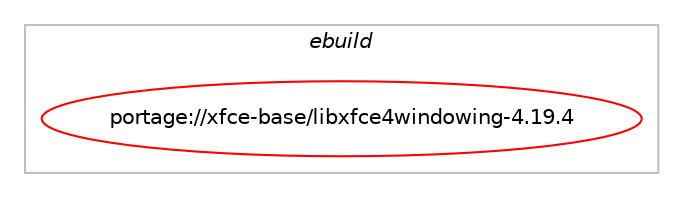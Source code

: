 digraph prolog {

# *************
# Graph options
# *************

newrank=true;
concentrate=true;
compound=true;
graph [rankdir=LR,fontname=Helvetica,fontsize=10,ranksep=1.5];#, ranksep=2.5, nodesep=0.2];
edge  [arrowhead=vee];
node  [fontname=Helvetica,fontsize=10];

# **********
# The ebuild
# **********

subgraph cluster_leftcol {
color=gray;
label=<<i>ebuild</i>>;
id [label="portage://xfce-base/libxfce4windowing-4.19.4", color=red, width=4, href="../xfce-base/libxfce4windowing-4.19.4.svg"];
}

# ****************
# The dependencies
# ****************

subgraph cluster_midcol {
color=gray;
label=<<i>dependencies</i>>;
subgraph cluster_compile {
fillcolor="#eeeeee";
style=filled;
label=<<i>compile</i>>;
# *** BEGIN UNKNOWN DEPENDENCY TYPE (TODO) ***
# id -> equal(use_conditional_group(positive,X,portage://xfce-base/libxfce4windowing-4.19.4,[package_dependency(portage://xfce-base/libxfce4windowing-4.19.4,install,no,media-libs,libdisplay-info,greaterequal,[0.1.1,,,0.1.1],[],[]),package_dependency(portage://xfce-base/libxfce4windowing-4.19.4,install,no,x11-libs,libX11,greaterequal,[1.6.7,,,1.6.7],[],[]),package_dependency(portage://xfce-base/libxfce4windowing-4.19.4,install,no,x11-libs,libXrandr,greaterequal,[1.5.0,,,1.5.0],[],[]),package_dependency(portage://xfce-base/libxfce4windowing-4.19.4,install,no,x11-libs,libwnck,greaterequal,[3.14,,,3.14],[slot(3)],[])]))
# *** END UNKNOWN DEPENDENCY TYPE (TODO) ***

# *** BEGIN UNKNOWN DEPENDENCY TYPE (TODO) ***
# id -> equal(use_conditional_group(positive,wayland,portage://xfce-base/libxfce4windowing-4.19.4,[package_dependency(portage://xfce-base/libxfce4windowing-4.19.4,install,no,dev-libs,wayland,greaterequal,[1.15,,,1.15],[],[])]))
# *** END UNKNOWN DEPENDENCY TYPE (TODO) ***

# *** BEGIN UNKNOWN DEPENDENCY TYPE (TODO) ***
# id -> equal(use_conditional_group(positive,wayland,portage://xfce-base/libxfce4windowing-4.19.4,[package_dependency(portage://xfce-base/libxfce4windowing-4.19.4,install,no,dev-libs,wayland-protocols,greaterequal,[1.18,,,1.18],[],[])]))
# *** END UNKNOWN DEPENDENCY TYPE (TODO) ***

# *** BEGIN UNKNOWN DEPENDENCY TYPE (TODO) ***
# id -> equal(package_dependency(portage://xfce-base/libxfce4windowing-4.19.4,install,no,dev-libs,glib,greaterequal,[2.68.0,,,2.68.0],[],[]))
# *** END UNKNOWN DEPENDENCY TYPE (TODO) ***

# *** BEGIN UNKNOWN DEPENDENCY TYPE (TODO) ***
# id -> equal(package_dependency(portage://xfce-base/libxfce4windowing-4.19.4,install,no,x11-libs,gdk-pixbuf,greaterequal,[2.40.0,,,2.40.0],[],[use(optenable(introspection),none)]))
# *** END UNKNOWN DEPENDENCY TYPE (TODO) ***

# *** BEGIN UNKNOWN DEPENDENCY TYPE (TODO) ***
# id -> equal(package_dependency(portage://xfce-base/libxfce4windowing-4.19.4,install,no,x11-libs,gtk+,greaterequal,[3.24.10,,,3.24.10],[slot(3)],[use(optenable(X),none),use(optenable(introspection),none),use(optenable(wayland),none)]))
# *** END UNKNOWN DEPENDENCY TYPE (TODO) ***

}
subgraph cluster_compileandrun {
fillcolor="#eeeeee";
style=filled;
label=<<i>compile and run</i>>;
}
subgraph cluster_run {
fillcolor="#eeeeee";
style=filled;
label=<<i>run</i>>;
# *** BEGIN UNKNOWN DEPENDENCY TYPE (TODO) ***
# id -> equal(use_conditional_group(positive,X,portage://xfce-base/libxfce4windowing-4.19.4,[package_dependency(portage://xfce-base/libxfce4windowing-4.19.4,run,no,media-libs,libdisplay-info,greaterequal,[0.1.1,,,0.1.1],[],[]),package_dependency(portage://xfce-base/libxfce4windowing-4.19.4,run,no,x11-libs,libX11,greaterequal,[1.6.7,,,1.6.7],[],[]),package_dependency(portage://xfce-base/libxfce4windowing-4.19.4,run,no,x11-libs,libXrandr,greaterequal,[1.5.0,,,1.5.0],[],[]),package_dependency(portage://xfce-base/libxfce4windowing-4.19.4,run,no,x11-libs,libwnck,greaterequal,[3.14,,,3.14],[slot(3)],[])]))
# *** END UNKNOWN DEPENDENCY TYPE (TODO) ***

# *** BEGIN UNKNOWN DEPENDENCY TYPE (TODO) ***
# id -> equal(use_conditional_group(positive,wayland,portage://xfce-base/libxfce4windowing-4.19.4,[package_dependency(portage://xfce-base/libxfce4windowing-4.19.4,run,no,dev-libs,wayland,greaterequal,[1.15,,,1.15],[],[])]))
# *** END UNKNOWN DEPENDENCY TYPE (TODO) ***

# *** BEGIN UNKNOWN DEPENDENCY TYPE (TODO) ***
# id -> equal(package_dependency(portage://xfce-base/libxfce4windowing-4.19.4,run,no,dev-libs,glib,greaterequal,[2.68.0,,,2.68.0],[],[]))
# *** END UNKNOWN DEPENDENCY TYPE (TODO) ***

# *** BEGIN UNKNOWN DEPENDENCY TYPE (TODO) ***
# id -> equal(package_dependency(portage://xfce-base/libxfce4windowing-4.19.4,run,no,x11-libs,gdk-pixbuf,greaterequal,[2.40.0,,,2.40.0],[],[use(optenable(introspection),none)]))
# *** END UNKNOWN DEPENDENCY TYPE (TODO) ***

# *** BEGIN UNKNOWN DEPENDENCY TYPE (TODO) ***
# id -> equal(package_dependency(portage://xfce-base/libxfce4windowing-4.19.4,run,no,x11-libs,gtk+,greaterequal,[3.24.10,,,3.24.10],[slot(3)],[use(optenable(X),none),use(optenable(introspection),none),use(optenable(wayland),none)]))
# *** END UNKNOWN DEPENDENCY TYPE (TODO) ***

}
}

# **************
# The candidates
# **************

subgraph cluster_choices {
rank=same;
color=gray;
label=<<i>candidates</i>>;

}

}

